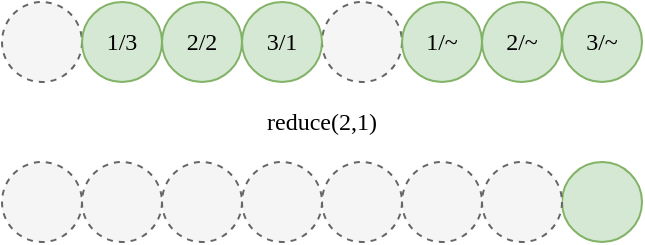 <mxfile>
    <diagram id="UwfBIbU5wiTmcbyxp8_c" name="Page-1">
        <mxGraphModel dx="663" dy="485" grid="1" gridSize="10" guides="1" tooltips="1" connect="1" arrows="1" fold="1" page="1" pageScale="1" pageWidth="850" pageHeight="1100" math="0" shadow="0">
            <root>
                <mxCell id="0"/>
                <mxCell id="1" parent="0"/>
                <mxCell id="58" value="2/2" style="ellipse;whiteSpace=wrap;html=1;fillColor=#d5e8d4;strokeColor=#82b366;fontFamily=Lucida Console;" parent="1" vertex="1">
                    <mxGeometry x="80" width="40" height="40" as="geometry"/>
                </mxCell>
                <mxCell id="59" value="" style="ellipse;whiteSpace=wrap;html=1;fillColor=#f5f5f5;fontColor=#333333;strokeColor=#666666;dashed=1;fontFamily=Lucida Console;" parent="1" vertex="1">
                    <mxGeometry x="160" width="40" height="40" as="geometry"/>
                </mxCell>
                <mxCell id="65" value="1/~" style="ellipse;whiteSpace=wrap;html=1;fillColor=#d5e8d4;strokeColor=#82b366;fontFamily=Lucida Console;" parent="1" vertex="1">
                    <mxGeometry x="200" width="40" height="40" as="geometry"/>
                </mxCell>
                <mxCell id="66" value="3/1" style="ellipse;whiteSpace=wrap;html=1;fillColor=#d5e8d4;strokeColor=#82b366;fontFamily=Lucida Console;" parent="1" vertex="1">
                    <mxGeometry x="120" width="40" height="40" as="geometry"/>
                </mxCell>
                <mxCell id="67" value="" style="ellipse;whiteSpace=wrap;html=1;fillColor=#f5f5f5;fontColor=#333333;strokeColor=#666666;dashed=1;fontFamily=Lucida Console;" parent="1" vertex="1">
                    <mxGeometry width="40" height="40" as="geometry"/>
                </mxCell>
                <mxCell id="68" value="2/~" style="ellipse;whiteSpace=wrap;html=1;fillColor=#d5e8d4;strokeColor=#82b366;fontFamily=Lucida Console;" parent="1" vertex="1">
                    <mxGeometry x="240" width="40" height="40" as="geometry"/>
                </mxCell>
                <mxCell id="69" value="1/3" style="ellipse;whiteSpace=wrap;html=1;fillColor=#d5e8d4;strokeColor=#82b366;fontFamily=Lucida Console;" parent="1" vertex="1">
                    <mxGeometry x="40" width="40" height="40" as="geometry"/>
                </mxCell>
                <mxCell id="70" value="reduce(2,1)" style="rounded=0;whiteSpace=wrap;html=1;fontFamily=Lucida Console;fillColor=none;strokeColor=none;" vertex="1" parent="1">
                    <mxGeometry x="80" y="40" width="160" height="40" as="geometry"/>
                </mxCell>
                <mxCell id="71" value="3/~" style="ellipse;whiteSpace=wrap;html=1;fillColor=#d5e8d4;strokeColor=#82b366;fontFamily=Lucida Console;" vertex="1" parent="1">
                    <mxGeometry x="280" width="40" height="40" as="geometry"/>
                </mxCell>
                <mxCell id="73" value="" style="ellipse;whiteSpace=wrap;html=1;fillColor=#f5f5f5;fontColor=#333333;strokeColor=#666666;dashed=1;fontFamily=Lucida Console;" vertex="1" parent="1">
                    <mxGeometry x="160" y="80" width="40" height="40" as="geometry"/>
                </mxCell>
                <mxCell id="76" value="" style="ellipse;whiteSpace=wrap;html=1;fillColor=#f5f5f5;fontColor=#333333;strokeColor=#666666;dashed=1;fontFamily=Lucida Console;" vertex="1" parent="1">
                    <mxGeometry y="80" width="40" height="40" as="geometry"/>
                </mxCell>
                <mxCell id="79" value="" style="ellipse;whiteSpace=wrap;html=1;fillColor=#d5e8d4;strokeColor=#82b366;fontFamily=Lucida Console;" vertex="1" parent="1">
                    <mxGeometry x="280" y="80" width="40" height="40" as="geometry"/>
                </mxCell>
                <mxCell id="80" value="" style="ellipse;whiteSpace=wrap;html=1;fillColor=#f5f5f5;fontColor=#333333;strokeColor=#666666;dashed=1;fontFamily=Lucida Console;" vertex="1" parent="1">
                    <mxGeometry x="40" y="80" width="40" height="40" as="geometry"/>
                </mxCell>
                <mxCell id="81" value="" style="ellipse;whiteSpace=wrap;html=1;fillColor=#f5f5f5;fontColor=#333333;strokeColor=#666666;dashed=1;fontFamily=Lucida Console;" vertex="1" parent="1">
                    <mxGeometry x="80" y="80" width="40" height="40" as="geometry"/>
                </mxCell>
                <mxCell id="82" value="" style="ellipse;whiteSpace=wrap;html=1;fillColor=#f5f5f5;fontColor=#333333;strokeColor=#666666;dashed=1;fontFamily=Lucida Console;" vertex="1" parent="1">
                    <mxGeometry x="120" y="80" width="40" height="40" as="geometry"/>
                </mxCell>
                <mxCell id="83" value="" style="ellipse;whiteSpace=wrap;html=1;fillColor=#f5f5f5;fontColor=#333333;strokeColor=#666666;dashed=1;fontFamily=Lucida Console;" vertex="1" parent="1">
                    <mxGeometry x="200" y="80" width="40" height="40" as="geometry"/>
                </mxCell>
                <mxCell id="84" value="" style="ellipse;whiteSpace=wrap;html=1;fillColor=#f5f5f5;fontColor=#333333;strokeColor=#666666;dashed=1;fontFamily=Lucida Console;" vertex="1" parent="1">
                    <mxGeometry x="240" y="80" width="40" height="40" as="geometry"/>
                </mxCell>
            </root>
        </mxGraphModel>
    </diagram>
</mxfile>